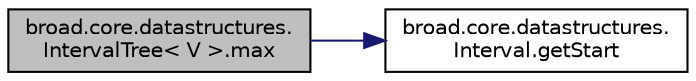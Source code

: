 digraph "broad.core.datastructures.IntervalTree&lt; V &gt;.max"
{
  edge [fontname="Helvetica",fontsize="10",labelfontname="Helvetica",labelfontsize="10"];
  node [fontname="Helvetica",fontsize="10",shape=record];
  rankdir="LR";
  Node1 [label="broad.core.datastructures.\lIntervalTree\< V \>.max",height=0.2,width=0.4,color="black", fillcolor="grey75", style="filled" fontcolor="black"];
  Node1 -> Node2 [color="midnightblue",fontsize="10",style="solid"];
  Node2 [label="broad.core.datastructures.\lInterval.getStart",height=0.2,width=0.4,color="black", fillcolor="white", style="filled",URL="$interfacebroad_1_1core_1_1datastructures_1_1_interval.html#a3ae69808c01e3b50765b22724f18fe14"];
}
